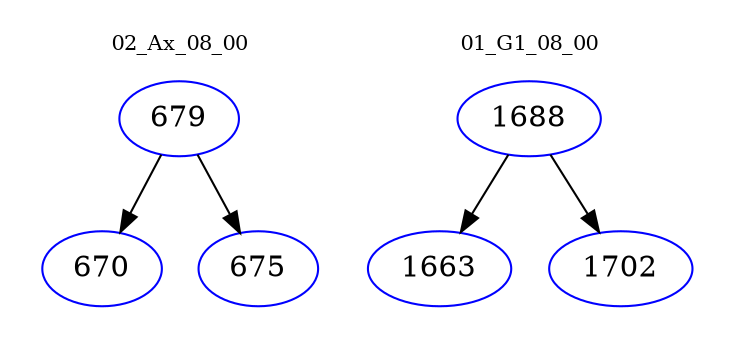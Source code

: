 digraph{
subgraph cluster_0 {
color = white
label = "02_Ax_08_00";
fontsize=10;
T0_679 [label="679", color="blue"]
T0_679 -> T0_670 [color="black"]
T0_670 [label="670", color="blue"]
T0_679 -> T0_675 [color="black"]
T0_675 [label="675", color="blue"]
}
subgraph cluster_1 {
color = white
label = "01_G1_08_00";
fontsize=10;
T1_1688 [label="1688", color="blue"]
T1_1688 -> T1_1663 [color="black"]
T1_1663 [label="1663", color="blue"]
T1_1688 -> T1_1702 [color="black"]
T1_1702 [label="1702", color="blue"]
}
}
